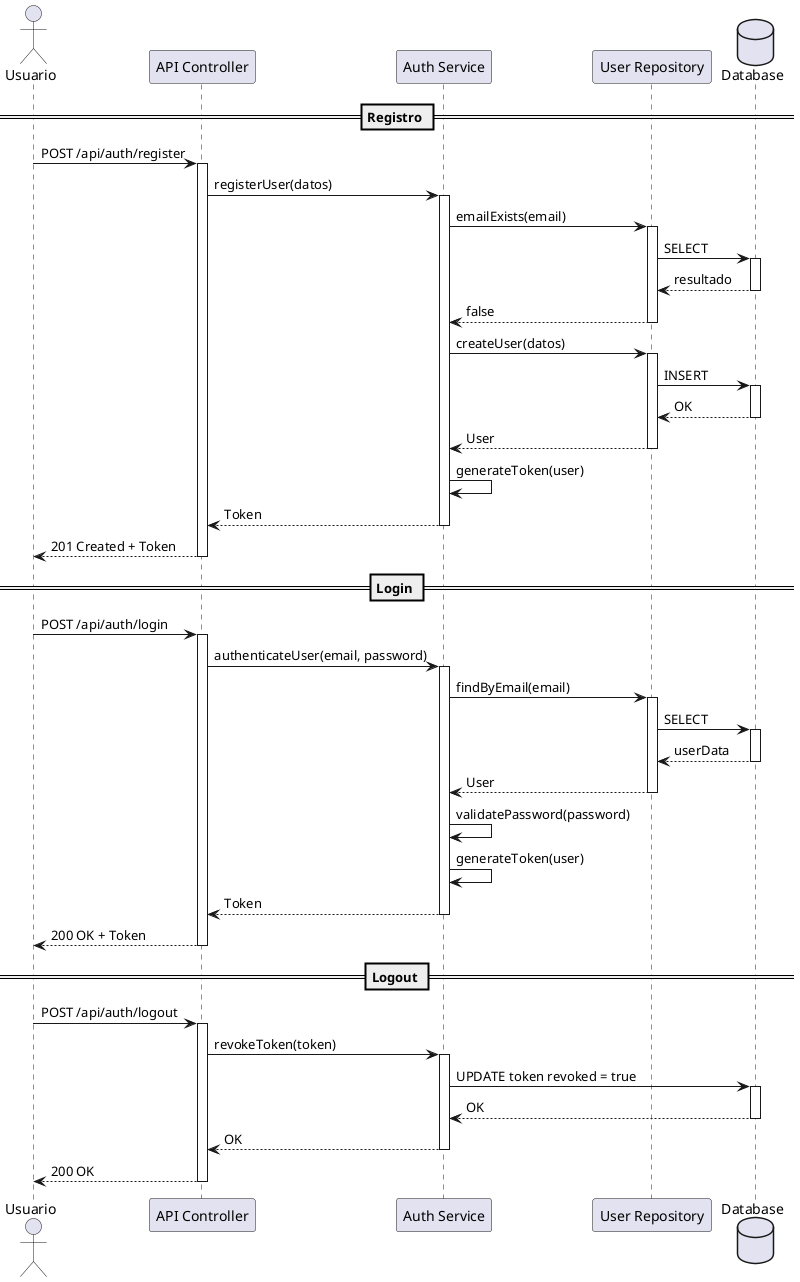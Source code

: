 @startuml
actor "Usuario" as user
participant "API Controller" as api
participant "Auth Service" as auth
participant "User Repository" as repo
database "Database" as db

== Registro ==

user -> api : POST /api/auth/register
activate api
api -> auth : registerUser(datos)
activate auth
auth -> repo : emailExists(email)
activate repo
repo -> db : SELECT
activate db
db --> repo : resultado
deactivate db
repo --> auth : false
deactivate repo
auth -> repo : createUser(datos)
activate repo
repo -> db : INSERT
activate db
db --> repo : OK
deactivate db
repo --> auth : User
deactivate repo
auth -> auth : generateToken(user)
auth --> api : Token
deactivate auth
api --> user : 201 Created + Token
deactivate api

== Login ==

user -> api : POST /api/auth/login
activate api
api -> auth : authenticateUser(email, password)
activate auth
auth -> repo : findByEmail(email)
activate repo
repo -> db : SELECT
activate db
db --> repo : userData
deactivate db
repo --> auth : User
deactivate repo
auth -> auth : validatePassword(password)
auth -> auth : generateToken(user)
auth --> api : Token
deactivate auth
api --> user : 200 OK + Token
deactivate api

== Logout ==

user -> api : POST /api/auth/logout
activate api
api -> auth : revokeToken(token)
activate auth
auth -> db : UPDATE token revoked = true
activate db
db --> auth : OK
deactivate db
auth --> api : OK
deactivate auth
api --> user : 200 OK
deactivate api

@enduml 